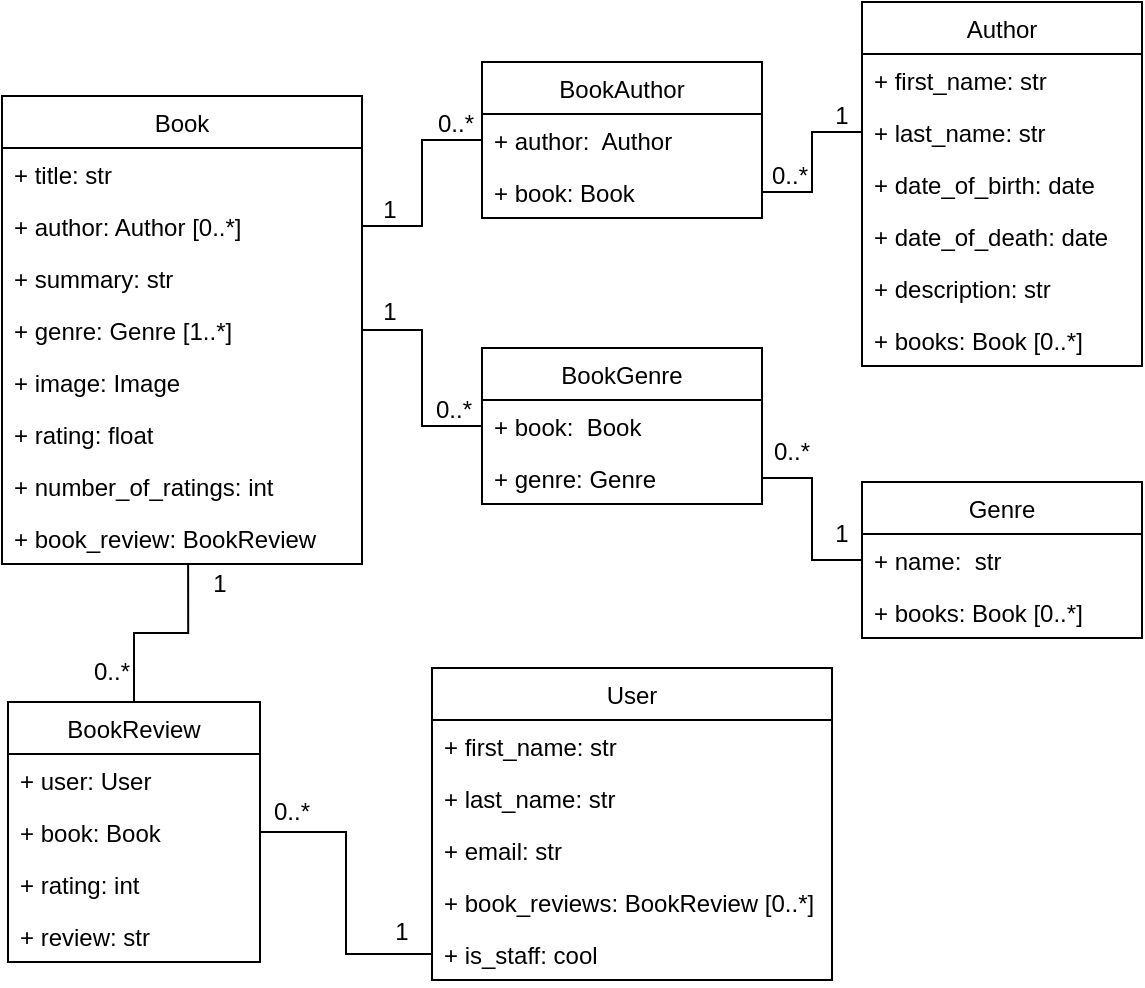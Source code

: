 <mxfile version="20.4.0" type="github">
  <diagram id="s7VfImjHDvYRI_QysGJR" name="Page-1">
    <mxGraphModel dx="1350" dy="736" grid="1" gridSize="10" guides="1" tooltips="1" connect="1" arrows="1" fold="1" page="1" pageScale="1" pageWidth="827" pageHeight="1169" math="0" shadow="0">
      <root>
        <mxCell id="0" />
        <mxCell id="1" parent="0" />
        <mxCell id="cwmqz-rW-tngIg4IeIsU-7" value="Book" style="swimlane;fontStyle=0;childLayout=stackLayout;horizontal=1;startSize=26;fillColor=none;horizontalStack=0;resizeParent=1;resizeParentMax=0;resizeLast=0;collapsible=1;marginBottom=0;" parent="1" vertex="1">
          <mxGeometry x="190" y="87" width="180" height="234" as="geometry" />
        </mxCell>
        <mxCell id="cwmqz-rW-tngIg4IeIsU-8" value="+ title: str" style="text;strokeColor=none;fillColor=none;align=left;verticalAlign=top;spacingLeft=4;spacingRight=4;overflow=hidden;rotatable=0;points=[[0,0.5],[1,0.5]];portConstraint=eastwest;" parent="cwmqz-rW-tngIg4IeIsU-7" vertex="1">
          <mxGeometry y="26" width="180" height="26" as="geometry" />
        </mxCell>
        <mxCell id="cwmqz-rW-tngIg4IeIsU-9" value="+ author: Author [0..*]" style="text;strokeColor=none;fillColor=none;align=left;verticalAlign=top;spacingLeft=4;spacingRight=4;overflow=hidden;rotatable=0;points=[[0,0.5],[1,0.5]];portConstraint=eastwest;" parent="cwmqz-rW-tngIg4IeIsU-7" vertex="1">
          <mxGeometry y="52" width="180" height="26" as="geometry" />
        </mxCell>
        <mxCell id="cwmqz-rW-tngIg4IeIsU-43" value="+ summary: str" style="text;strokeColor=none;fillColor=none;align=left;verticalAlign=top;spacingLeft=4;spacingRight=4;overflow=hidden;rotatable=0;points=[[0,0.5],[1,0.5]];portConstraint=eastwest;" parent="cwmqz-rW-tngIg4IeIsU-7" vertex="1">
          <mxGeometry y="78" width="180" height="26" as="geometry" />
        </mxCell>
        <mxCell id="cwmqz-rW-tngIg4IeIsU-10" value="+ genre: Genre [1..*]" style="text;strokeColor=none;fillColor=none;align=left;verticalAlign=top;spacingLeft=4;spacingRight=4;overflow=hidden;rotatable=0;points=[[0,0.5],[1,0.5]];portConstraint=eastwest;" parent="cwmqz-rW-tngIg4IeIsU-7" vertex="1">
          <mxGeometry y="104" width="180" height="26" as="geometry" />
        </mxCell>
        <mxCell id="cwmqz-rW-tngIg4IeIsU-42" value="+ image: Image" style="text;strokeColor=none;fillColor=none;align=left;verticalAlign=top;spacingLeft=4;spacingRight=4;overflow=hidden;rotatable=0;points=[[0,0.5],[1,0.5]];portConstraint=eastwest;" parent="cwmqz-rW-tngIg4IeIsU-7" vertex="1">
          <mxGeometry y="130" width="180" height="26" as="geometry" />
        </mxCell>
        <mxCell id="cwmqz-rW-tngIg4IeIsU-11" value="+ rating: float" style="text;strokeColor=none;fillColor=none;align=left;verticalAlign=top;spacingLeft=4;spacingRight=4;overflow=hidden;rotatable=0;points=[[0,0.5],[1,0.5]];portConstraint=eastwest;" parent="cwmqz-rW-tngIg4IeIsU-7" vertex="1">
          <mxGeometry y="156" width="180" height="26" as="geometry" />
        </mxCell>
        <mxCell id="cwmqz-rW-tngIg4IeIsU-12" value="+ number_of_ratings: int" style="text;strokeColor=none;fillColor=none;align=left;verticalAlign=top;spacingLeft=4;spacingRight=4;overflow=hidden;rotatable=0;points=[[0,0.5],[1,0.5]];portConstraint=eastwest;" parent="cwmqz-rW-tngIg4IeIsU-7" vertex="1">
          <mxGeometry y="182" width="180" height="26" as="geometry" />
        </mxCell>
        <mxCell id="cwmqz-rW-tngIg4IeIsU-37" value="+ book_review: BookReview" style="text;strokeColor=none;fillColor=none;align=left;verticalAlign=top;spacingLeft=4;spacingRight=4;overflow=hidden;rotatable=0;points=[[0,0.5],[1,0.5]];portConstraint=eastwest;" parent="cwmqz-rW-tngIg4IeIsU-7" vertex="1">
          <mxGeometry y="208" width="180" height="26" as="geometry" />
        </mxCell>
        <mxCell id="cwmqz-rW-tngIg4IeIsU-16" value="Author" style="swimlane;fontStyle=0;childLayout=stackLayout;horizontal=1;startSize=26;fillColor=none;horizontalStack=0;resizeParent=1;resizeParentMax=0;resizeLast=0;collapsible=1;marginBottom=0;" parent="1" vertex="1">
          <mxGeometry x="620" y="40" width="140" height="182" as="geometry" />
        </mxCell>
        <mxCell id="cwmqz-rW-tngIg4IeIsU-17" value="+ first_name: str" style="text;strokeColor=none;fillColor=none;align=left;verticalAlign=top;spacingLeft=4;spacingRight=4;overflow=hidden;rotatable=0;points=[[0,0.5],[1,0.5]];portConstraint=eastwest;" parent="cwmqz-rW-tngIg4IeIsU-16" vertex="1">
          <mxGeometry y="26" width="140" height="26" as="geometry" />
        </mxCell>
        <mxCell id="cwmqz-rW-tngIg4IeIsU-18" value="+ last_name: str" style="text;strokeColor=none;fillColor=none;align=left;verticalAlign=top;spacingLeft=4;spacingRight=4;overflow=hidden;rotatable=0;points=[[0,0.5],[1,0.5]];portConstraint=eastwest;" parent="cwmqz-rW-tngIg4IeIsU-16" vertex="1">
          <mxGeometry y="52" width="140" height="26" as="geometry" />
        </mxCell>
        <mxCell id="AS2haVivxH7_7KIR8kCr-1" value="+ date_of_birth: date" style="text;strokeColor=none;fillColor=none;align=left;verticalAlign=top;spacingLeft=4;spacingRight=4;overflow=hidden;rotatable=0;points=[[0,0.5],[1,0.5]];portConstraint=eastwest;" vertex="1" parent="cwmqz-rW-tngIg4IeIsU-16">
          <mxGeometry y="78" width="140" height="26" as="geometry" />
        </mxCell>
        <mxCell id="AS2haVivxH7_7KIR8kCr-5" value="+ date_of_death: date" style="text;strokeColor=none;fillColor=none;align=left;verticalAlign=top;spacingLeft=4;spacingRight=4;overflow=hidden;rotatable=0;points=[[0,0.5],[1,0.5]];portConstraint=eastwest;" vertex="1" parent="cwmqz-rW-tngIg4IeIsU-16">
          <mxGeometry y="104" width="140" height="26" as="geometry" />
        </mxCell>
        <mxCell id="AS2haVivxH7_7KIR8kCr-12" value="+ description: str" style="text;strokeColor=none;fillColor=none;align=left;verticalAlign=top;spacingLeft=4;spacingRight=4;overflow=hidden;rotatable=0;points=[[0,0.5],[1,0.5]];portConstraint=eastwest;" vertex="1" parent="cwmqz-rW-tngIg4IeIsU-16">
          <mxGeometry y="130" width="140" height="26" as="geometry" />
        </mxCell>
        <mxCell id="cwmqz-rW-tngIg4IeIsU-19" value="+ books: Book [0..*]" style="text;strokeColor=none;fillColor=none;align=left;verticalAlign=top;spacingLeft=4;spacingRight=4;overflow=hidden;rotatable=0;points=[[0,0.5],[1,0.5]];portConstraint=eastwest;" parent="cwmqz-rW-tngIg4IeIsU-16" vertex="1">
          <mxGeometry y="156" width="140" height="26" as="geometry" />
        </mxCell>
        <mxCell id="cwmqz-rW-tngIg4IeIsU-20" value="Genre" style="swimlane;fontStyle=0;childLayout=stackLayout;horizontal=1;startSize=26;fillColor=none;horizontalStack=0;resizeParent=1;resizeParentMax=0;resizeLast=0;collapsible=1;marginBottom=0;" parent="1" vertex="1">
          <mxGeometry x="620" y="280" width="140" height="78" as="geometry" />
        </mxCell>
        <mxCell id="cwmqz-rW-tngIg4IeIsU-21" value="+ name:  str" style="text;strokeColor=none;fillColor=none;align=left;verticalAlign=top;spacingLeft=4;spacingRight=4;overflow=hidden;rotatable=0;points=[[0,0.5],[1,0.5]];portConstraint=eastwest;" parent="cwmqz-rW-tngIg4IeIsU-20" vertex="1">
          <mxGeometry y="26" width="140" height="26" as="geometry" />
        </mxCell>
        <mxCell id="cwmqz-rW-tngIg4IeIsU-24" value="+ books: Book [0..*]" style="text;strokeColor=none;fillColor=none;align=left;verticalAlign=top;spacingLeft=4;spacingRight=4;overflow=hidden;rotatable=0;points=[[0,0.5],[1,0.5]];portConstraint=eastwest;" parent="cwmqz-rW-tngIg4IeIsU-20" vertex="1">
          <mxGeometry y="52" width="140" height="26" as="geometry" />
        </mxCell>
        <mxCell id="cwmqz-rW-tngIg4IeIsU-25" value="User" style="swimlane;fontStyle=0;childLayout=stackLayout;horizontal=1;startSize=26;fillColor=none;horizontalStack=0;resizeParent=1;resizeParentMax=0;resizeLast=0;collapsible=1;marginBottom=0;" parent="1" vertex="1">
          <mxGeometry x="405" y="373" width="200" height="156" as="geometry" />
        </mxCell>
        <mxCell id="cwmqz-rW-tngIg4IeIsU-26" value="+ first_name: str" style="text;strokeColor=none;fillColor=none;align=left;verticalAlign=top;spacingLeft=4;spacingRight=4;overflow=hidden;rotatable=0;points=[[0,0.5],[1,0.5]];portConstraint=eastwest;" parent="cwmqz-rW-tngIg4IeIsU-25" vertex="1">
          <mxGeometry y="26" width="200" height="26" as="geometry" />
        </mxCell>
        <mxCell id="cwmqz-rW-tngIg4IeIsU-27" value="+ last_name: str" style="text;strokeColor=none;fillColor=none;align=left;verticalAlign=top;spacingLeft=4;spacingRight=4;overflow=hidden;rotatable=0;points=[[0,0.5],[1,0.5]];portConstraint=eastwest;" parent="cwmqz-rW-tngIg4IeIsU-25" vertex="1">
          <mxGeometry y="52" width="200" height="26" as="geometry" />
        </mxCell>
        <mxCell id="cwmqz-rW-tngIg4IeIsU-28" value="+ email: str" style="text;strokeColor=none;fillColor=none;align=left;verticalAlign=top;spacingLeft=4;spacingRight=4;overflow=hidden;rotatable=0;points=[[0,0.5],[1,0.5]];portConstraint=eastwest;" parent="cwmqz-rW-tngIg4IeIsU-25" vertex="1">
          <mxGeometry y="78" width="200" height="26" as="geometry" />
        </mxCell>
        <mxCell id="cwmqz-rW-tngIg4IeIsU-36" value="+ book_reviews: BookReview [0..*]" style="text;strokeColor=none;fillColor=none;align=left;verticalAlign=top;spacingLeft=4;spacingRight=4;overflow=hidden;rotatable=0;points=[[0,0.5],[1,0.5]];portConstraint=eastwest;" parent="cwmqz-rW-tngIg4IeIsU-25" vertex="1">
          <mxGeometry y="104" width="200" height="26" as="geometry" />
        </mxCell>
        <mxCell id="4u431q6DGoy5mW-127Mp-26" value="+ is_staff: cool" style="text;strokeColor=none;fillColor=none;align=left;verticalAlign=top;spacingLeft=4;spacingRight=4;overflow=hidden;rotatable=0;points=[[0,0.5],[1,0.5]];portConstraint=eastwest;" parent="cwmqz-rW-tngIg4IeIsU-25" vertex="1">
          <mxGeometry y="130" width="200" height="26" as="geometry" />
        </mxCell>
        <mxCell id="cwmqz-rW-tngIg4IeIsU-31" value="BookReview" style="swimlane;fontStyle=0;childLayout=stackLayout;horizontal=1;startSize=26;fillColor=none;horizontalStack=0;resizeParent=1;resizeParentMax=0;resizeLast=0;collapsible=1;marginBottom=0;" parent="1" vertex="1">
          <mxGeometry x="193" y="390" width="126" height="130" as="geometry" />
        </mxCell>
        <mxCell id="cwmqz-rW-tngIg4IeIsU-32" value="+ user: User" style="text;strokeColor=none;fillColor=none;align=left;verticalAlign=top;spacingLeft=4;spacingRight=4;overflow=hidden;rotatable=0;points=[[0,0.5],[1,0.5]];portConstraint=eastwest;" parent="cwmqz-rW-tngIg4IeIsU-31" vertex="1">
          <mxGeometry y="26" width="126" height="26" as="geometry" />
        </mxCell>
        <mxCell id="cwmqz-rW-tngIg4IeIsU-33" value="+ book: Book" style="text;strokeColor=none;fillColor=none;align=left;verticalAlign=top;spacingLeft=4;spacingRight=4;overflow=hidden;rotatable=0;points=[[0,0.5],[1,0.5]];portConstraint=eastwest;" parent="cwmqz-rW-tngIg4IeIsU-31" vertex="1">
          <mxGeometry y="52" width="126" height="26" as="geometry" />
        </mxCell>
        <mxCell id="cwmqz-rW-tngIg4IeIsU-34" value="+ rating: int" style="text;strokeColor=none;fillColor=none;align=left;verticalAlign=top;spacingLeft=4;spacingRight=4;overflow=hidden;rotatable=0;points=[[0,0.5],[1,0.5]];portConstraint=eastwest;" parent="cwmqz-rW-tngIg4IeIsU-31" vertex="1">
          <mxGeometry y="78" width="126" height="26" as="geometry" />
        </mxCell>
        <mxCell id="cwmqz-rW-tngIg4IeIsU-35" value="+ review: str" style="text;strokeColor=none;fillColor=none;align=left;verticalAlign=top;spacingLeft=4;spacingRight=4;overflow=hidden;rotatable=0;points=[[0,0.5],[1,0.5]];portConstraint=eastwest;" parent="cwmqz-rW-tngIg4IeIsU-31" vertex="1">
          <mxGeometry y="104" width="126" height="26" as="geometry" />
        </mxCell>
        <mxCell id="4u431q6DGoy5mW-127Mp-2" value="" style="endArrow=none;html=1;edgeStyle=orthogonalEdgeStyle;rounded=0;" parent="1" target="cwmqz-rW-tngIg4IeIsU-31" edge="1" source="4u431q6DGoy5mW-127Mp-26">
          <mxGeometry relative="1" as="geometry">
            <mxPoint x="-31" y="227" as="sourcePoint" />
            <mxPoint x="25.976" y="127.94" as="targetPoint" />
          </mxGeometry>
        </mxCell>
        <mxCell id="4u431q6DGoy5mW-127Mp-5" value="" style="endArrow=none;html=1;edgeStyle=orthogonalEdgeStyle;rounded=0;entryX=0.517;entryY=1;entryDx=0;entryDy=0;entryPerimeter=0;" parent="1" source="cwmqz-rW-tngIg4IeIsU-31" target="cwmqz-rW-tngIg4IeIsU-37" edge="1">
          <mxGeometry relative="1" as="geometry">
            <mxPoint x="600" y="569.06" as="sourcePoint" />
            <mxPoint x="626.976" y="430.0" as="targetPoint" />
          </mxGeometry>
        </mxCell>
        <mxCell id="4u431q6DGoy5mW-127Mp-8" value="" style="endArrow=none;html=1;edgeStyle=orthogonalEdgeStyle;rounded=0;entryX=0;entryY=0.5;entryDx=0;entryDy=0;" parent="1" source="cwmqz-rW-tngIg4IeIsU-9" target="AS2haVivxH7_7KIR8kCr-21" edge="1">
          <mxGeometry relative="1" as="geometry">
            <mxPoint x="330" y="330" as="sourcePoint" />
            <mxPoint x="440" y="130" as="targetPoint" />
          </mxGeometry>
        </mxCell>
        <mxCell id="4u431q6DGoy5mW-127Mp-11" value="" style="endArrow=none;html=1;edgeStyle=orthogonalEdgeStyle;rounded=0;exitX=1;exitY=0.5;exitDx=0;exitDy=0;entryX=0;entryY=0.5;entryDx=0;entryDy=0;" parent="1" source="cwmqz-rW-tngIg4IeIsU-10" target="AS2haVivxH7_7KIR8kCr-18" edge="1">
          <mxGeometry relative="1" as="geometry">
            <mxPoint x="330" y="330" as="sourcePoint" />
            <mxPoint x="390" y="280" as="targetPoint" />
          </mxGeometry>
        </mxCell>
        <mxCell id="4u431q6DGoy5mW-127Mp-14" value="1" style="text;html=1;strokeColor=none;fillColor=none;align=center;verticalAlign=middle;whiteSpace=wrap;rounded=0;" parent="1" vertex="1">
          <mxGeometry x="360" y="490" width="60" height="30" as="geometry" />
        </mxCell>
        <mxCell id="4u431q6DGoy5mW-127Mp-15" value="0..*" style="text;html=1;strokeColor=none;fillColor=none;align=center;verticalAlign=middle;whiteSpace=wrap;rounded=0;" parent="1" vertex="1">
          <mxGeometry x="310" y="430" width="50" height="30" as="geometry" />
        </mxCell>
        <mxCell id="4u431q6DGoy5mW-127Mp-16" value="0..*" style="text;html=1;strokeColor=none;fillColor=none;align=center;verticalAlign=middle;whiteSpace=wrap;rounded=0;" parent="1" vertex="1">
          <mxGeometry x="220" y="360" width="50" height="30" as="geometry" />
        </mxCell>
        <mxCell id="4u431q6DGoy5mW-127Mp-17" value="1" style="text;html=1;strokeColor=none;fillColor=none;align=center;verticalAlign=middle;whiteSpace=wrap;rounded=0;" parent="1" vertex="1">
          <mxGeometry x="279" y="321" width="40" height="20" as="geometry" />
        </mxCell>
        <mxCell id="AS2haVivxH7_7KIR8kCr-17" value="BookGenre" style="swimlane;fontStyle=0;childLayout=stackLayout;horizontal=1;startSize=26;fillColor=none;horizontalStack=0;resizeParent=1;resizeParentMax=0;resizeLast=0;collapsible=1;marginBottom=0;" vertex="1" parent="1">
          <mxGeometry x="430" y="213" width="140" height="78" as="geometry" />
        </mxCell>
        <mxCell id="AS2haVivxH7_7KIR8kCr-18" value="+ book:  Book" style="text;strokeColor=none;fillColor=none;align=left;verticalAlign=top;spacingLeft=4;spacingRight=4;overflow=hidden;rotatable=0;points=[[0,0.5],[1,0.5]];portConstraint=eastwest;" vertex="1" parent="AS2haVivxH7_7KIR8kCr-17">
          <mxGeometry y="26" width="140" height="26" as="geometry" />
        </mxCell>
        <mxCell id="AS2haVivxH7_7KIR8kCr-19" value="+ genre: Genre" style="text;strokeColor=none;fillColor=none;align=left;verticalAlign=top;spacingLeft=4;spacingRight=4;overflow=hidden;rotatable=0;points=[[0,0.5],[1,0.5]];portConstraint=eastwest;" vertex="1" parent="AS2haVivxH7_7KIR8kCr-17">
          <mxGeometry y="52" width="140" height="26" as="geometry" />
        </mxCell>
        <mxCell id="AS2haVivxH7_7KIR8kCr-20" value="BookAuthor" style="swimlane;fontStyle=0;childLayout=stackLayout;horizontal=1;startSize=26;fillColor=none;horizontalStack=0;resizeParent=1;resizeParentMax=0;resizeLast=0;collapsible=1;marginBottom=0;" vertex="1" parent="1">
          <mxGeometry x="430" y="70" width="140" height="78" as="geometry" />
        </mxCell>
        <mxCell id="AS2haVivxH7_7KIR8kCr-21" value="+ author:  Author" style="text;strokeColor=none;fillColor=none;align=left;verticalAlign=top;spacingLeft=4;spacingRight=4;overflow=hidden;rotatable=0;points=[[0,0.5],[1,0.5]];portConstraint=eastwest;" vertex="1" parent="AS2haVivxH7_7KIR8kCr-20">
          <mxGeometry y="26" width="140" height="26" as="geometry" />
        </mxCell>
        <mxCell id="AS2haVivxH7_7KIR8kCr-22" value="+ book: Book" style="text;strokeColor=none;fillColor=none;align=left;verticalAlign=top;spacingLeft=4;spacingRight=4;overflow=hidden;rotatable=0;points=[[0,0.5],[1,0.5]];portConstraint=eastwest;" vertex="1" parent="AS2haVivxH7_7KIR8kCr-20">
          <mxGeometry y="52" width="140" height="26" as="geometry" />
        </mxCell>
        <mxCell id="AS2haVivxH7_7KIR8kCr-25" value="" style="endArrow=none;html=1;edgeStyle=orthogonalEdgeStyle;rounded=0;exitX=1;exitY=0.5;exitDx=0;exitDy=0;entryX=0;entryY=0.5;entryDx=0;entryDy=0;" edge="1" parent="1" source="AS2haVivxH7_7KIR8kCr-22" target="cwmqz-rW-tngIg4IeIsU-18">
          <mxGeometry relative="1" as="geometry">
            <mxPoint x="-150" y="237" as="sourcePoint" />
            <mxPoint x="-30" y="185" as="targetPoint" />
          </mxGeometry>
        </mxCell>
        <mxCell id="AS2haVivxH7_7KIR8kCr-26" value="" style="endArrow=none;html=1;edgeStyle=orthogonalEdgeStyle;rounded=0;exitX=1;exitY=0.5;exitDx=0;exitDy=0;entryX=0;entryY=0.5;entryDx=0;entryDy=0;" edge="1" parent="1" source="AS2haVivxH7_7KIR8kCr-19" target="cwmqz-rW-tngIg4IeIsU-21">
          <mxGeometry relative="1" as="geometry">
            <mxPoint x="575.94" y="134.002" as="sourcePoint" />
            <mxPoint x="630" y="115" as="targetPoint" />
          </mxGeometry>
        </mxCell>
        <mxCell id="AS2haVivxH7_7KIR8kCr-28" value="1" style="text;html=1;strokeColor=none;fillColor=none;align=center;verticalAlign=middle;whiteSpace=wrap;rounded=0;" vertex="1" parent="1">
          <mxGeometry x="580" y="291" width="60" height="30" as="geometry" />
        </mxCell>
        <mxCell id="AS2haVivxH7_7KIR8kCr-30" value="0..*" style="text;html=1;strokeColor=none;fillColor=none;align=center;verticalAlign=middle;whiteSpace=wrap;rounded=0;" vertex="1" parent="1">
          <mxGeometry x="560" y="250" width="50" height="30" as="geometry" />
        </mxCell>
        <mxCell id="AS2haVivxH7_7KIR8kCr-31" value="1" style="text;html=1;strokeColor=none;fillColor=none;align=center;verticalAlign=middle;whiteSpace=wrap;rounded=0;" vertex="1" parent="1">
          <mxGeometry x="580" y="82" width="60" height="30" as="geometry" />
        </mxCell>
        <mxCell id="AS2haVivxH7_7KIR8kCr-33" value="0..*" style="text;html=1;strokeColor=none;fillColor=none;align=center;verticalAlign=middle;whiteSpace=wrap;rounded=0;" vertex="1" parent="1">
          <mxGeometry x="559" y="112" width="50" height="30" as="geometry" />
        </mxCell>
        <mxCell id="AS2haVivxH7_7KIR8kCr-34" value="1" style="text;html=1;strokeColor=none;fillColor=none;align=center;verticalAlign=middle;whiteSpace=wrap;rounded=0;" vertex="1" parent="1">
          <mxGeometry x="354" y="129" width="60" height="30" as="geometry" />
        </mxCell>
        <mxCell id="AS2haVivxH7_7KIR8kCr-35" value="1" style="text;html=1;strokeColor=none;fillColor=none;align=center;verticalAlign=middle;whiteSpace=wrap;rounded=0;" vertex="1" parent="1">
          <mxGeometry x="354" y="180" width="60" height="30" as="geometry" />
        </mxCell>
        <mxCell id="AS2haVivxH7_7KIR8kCr-36" value="0..*" style="text;html=1;strokeColor=none;fillColor=none;align=center;verticalAlign=middle;whiteSpace=wrap;rounded=0;" vertex="1" parent="1">
          <mxGeometry x="392" y="86" width="50" height="30" as="geometry" />
        </mxCell>
        <mxCell id="AS2haVivxH7_7KIR8kCr-38" value="0..*" style="text;html=1;strokeColor=none;fillColor=none;align=center;verticalAlign=middle;whiteSpace=wrap;rounded=0;" vertex="1" parent="1">
          <mxGeometry x="391" y="229" width="50" height="30" as="geometry" />
        </mxCell>
      </root>
    </mxGraphModel>
  </diagram>
</mxfile>
